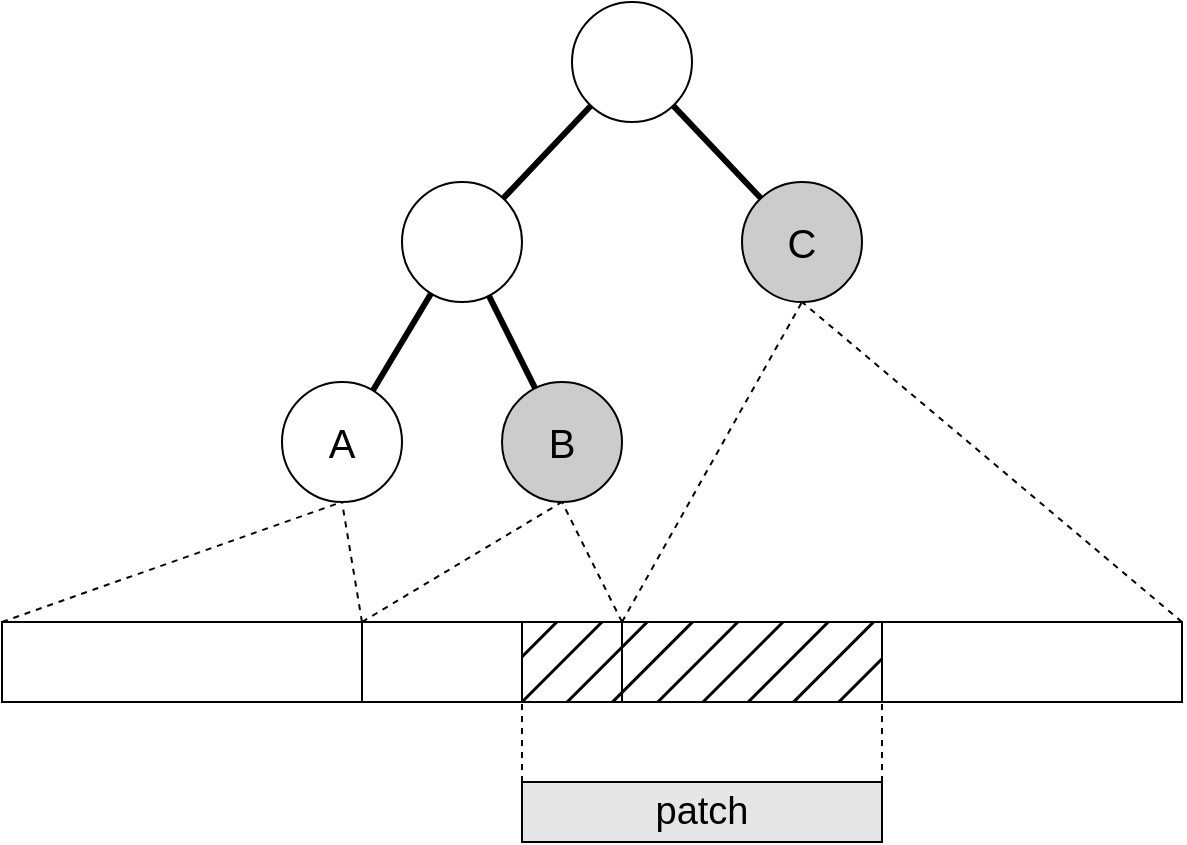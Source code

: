 <mxfile version="21.1.2" type="device">
  <diagram name="Page-1" id="hptpLZo5cS2NLCInuIkq">
    <mxGraphModel dx="986" dy="824" grid="1" gridSize="10" guides="1" tooltips="1" connect="1" arrows="1" fold="1" page="1" pageScale="1" pageWidth="850" pageHeight="1100" math="0" shadow="0">
      <root>
        <mxCell id="0" />
        <mxCell id="1" parent="0" />
        <mxCell id="U-aAV0uO-yYcBymXb_cQ-6" style="rounded=0;orthogonalLoop=1;jettySize=auto;html=1;endArrow=none;endFill=0;strokeWidth=3;" parent="1" source="U-aAV0uO-yYcBymXb_cQ-1" target="U-aAV0uO-yYcBymXb_cQ-3" edge="1">
          <mxGeometry relative="1" as="geometry" />
        </mxCell>
        <mxCell id="U-aAV0uO-yYcBymXb_cQ-1" value="" style="ellipse;whiteSpace=wrap;html=1;aspect=fixed;" parent="1" vertex="1">
          <mxGeometry x="395" y="80" width="60" height="60" as="geometry" />
        </mxCell>
        <mxCell id="U-aAV0uO-yYcBymXb_cQ-2" value="&lt;font style=&quot;font-size: 20px;&quot;&gt;C&lt;/font&gt;" style="ellipse;whiteSpace=wrap;html=1;aspect=fixed;fillColor=#CCCCCC;" parent="1" vertex="1">
          <mxGeometry x="480" y="170" width="60" height="60" as="geometry" />
        </mxCell>
        <mxCell id="U-aAV0uO-yYcBymXb_cQ-3" value="" style="ellipse;whiteSpace=wrap;html=1;aspect=fixed;" parent="1" vertex="1">
          <mxGeometry x="310" y="170" width="60" height="60" as="geometry" />
        </mxCell>
        <mxCell id="U-aAV0uO-yYcBymXb_cQ-4" value="&lt;font style=&quot;font-size: 20px;&quot;&gt;A&lt;/font&gt;" style="ellipse;whiteSpace=wrap;html=1;aspect=fixed;" parent="1" vertex="1">
          <mxGeometry x="250" y="270" width="60" height="60" as="geometry" />
        </mxCell>
        <mxCell id="U-aAV0uO-yYcBymXb_cQ-5" value="&lt;font style=&quot;font-size: 20px;&quot;&gt;B&lt;/font&gt;" style="ellipse;whiteSpace=wrap;html=1;aspect=fixed;fillColor=#CCCCCC;" parent="1" vertex="1">
          <mxGeometry x="360" y="270" width="60" height="60" as="geometry" />
        </mxCell>
        <mxCell id="U-aAV0uO-yYcBymXb_cQ-7" style="rounded=0;orthogonalLoop=1;jettySize=auto;html=1;endArrow=none;endFill=0;strokeWidth=3;" parent="1" source="U-aAV0uO-yYcBymXb_cQ-2" target="U-aAV0uO-yYcBymXb_cQ-1" edge="1">
          <mxGeometry relative="1" as="geometry">
            <mxPoint x="670" y="80" as="sourcePoint" />
            <mxPoint x="620" y="124" as="targetPoint" />
          </mxGeometry>
        </mxCell>
        <mxCell id="U-aAV0uO-yYcBymXb_cQ-8" style="rounded=0;orthogonalLoop=1;jettySize=auto;html=1;endArrow=none;endFill=0;strokeWidth=3;" parent="1" source="U-aAV0uO-yYcBymXb_cQ-3" target="U-aAV0uO-yYcBymXb_cQ-4" edge="1">
          <mxGeometry relative="1" as="geometry">
            <mxPoint x="424" y="151" as="sourcePoint" />
            <mxPoint x="374" y="195" as="targetPoint" />
          </mxGeometry>
        </mxCell>
        <mxCell id="U-aAV0uO-yYcBymXb_cQ-9" style="rounded=0;orthogonalLoop=1;jettySize=auto;html=1;endArrow=none;endFill=0;strokeWidth=3;" parent="1" source="U-aAV0uO-yYcBymXb_cQ-5" target="U-aAV0uO-yYcBymXb_cQ-3" edge="1">
          <mxGeometry relative="1" as="geometry">
            <mxPoint x="434" y="161" as="sourcePoint" />
            <mxPoint x="384" y="205" as="targetPoint" />
          </mxGeometry>
        </mxCell>
        <mxCell id="U-aAV0uO-yYcBymXb_cQ-10" value="" style="rounded=0;whiteSpace=wrap;html=1;" parent="1" vertex="1">
          <mxGeometry x="110" y="390" width="180" height="40" as="geometry" />
        </mxCell>
        <mxCell id="U-aAV0uO-yYcBymXb_cQ-11" value="" style="rounded=0;whiteSpace=wrap;html=1;" parent="1" vertex="1">
          <mxGeometry x="290" y="390" width="130" height="40" as="geometry" />
        </mxCell>
        <mxCell id="U-aAV0uO-yYcBymXb_cQ-12" value="" style="rounded=0;whiteSpace=wrap;html=1;" parent="1" vertex="1">
          <mxGeometry x="420" y="390" width="280" height="40" as="geometry" />
        </mxCell>
        <mxCell id="U-aAV0uO-yYcBymXb_cQ-13" value="" style="endArrow=none;dashed=1;html=1;rounded=0;exitX=0;exitY=0;exitDx=0;exitDy=0;entryX=0.5;entryY=1;entryDx=0;entryDy=0;" parent="1" source="U-aAV0uO-yYcBymXb_cQ-10" target="U-aAV0uO-yYcBymXb_cQ-4" edge="1">
          <mxGeometry width="50" height="50" relative="1" as="geometry">
            <mxPoint x="350" y="380" as="sourcePoint" />
            <mxPoint x="400" y="330" as="targetPoint" />
          </mxGeometry>
        </mxCell>
        <mxCell id="U-aAV0uO-yYcBymXb_cQ-14" value="" style="endArrow=none;dashed=1;html=1;rounded=0;exitX=0;exitY=0;exitDx=0;exitDy=0;entryX=0.5;entryY=1;entryDx=0;entryDy=0;" parent="1" source="U-aAV0uO-yYcBymXb_cQ-11" target="U-aAV0uO-yYcBymXb_cQ-4" edge="1">
          <mxGeometry width="50" height="50" relative="1" as="geometry">
            <mxPoint x="120" y="420" as="sourcePoint" />
            <mxPoint x="290" y="340" as="targetPoint" />
          </mxGeometry>
        </mxCell>
        <mxCell id="U-aAV0uO-yYcBymXb_cQ-15" value="" style="endArrow=none;dashed=1;html=1;rounded=0;exitX=1;exitY=0;exitDx=0;exitDy=0;entryX=0.5;entryY=1;entryDx=0;entryDy=0;" parent="1" source="U-aAV0uO-yYcBymXb_cQ-10" target="U-aAV0uO-yYcBymXb_cQ-5" edge="1">
          <mxGeometry width="50" height="50" relative="1" as="geometry">
            <mxPoint x="130" y="430" as="sourcePoint" />
            <mxPoint x="300" y="350" as="targetPoint" />
          </mxGeometry>
        </mxCell>
        <mxCell id="U-aAV0uO-yYcBymXb_cQ-16" value="" style="endArrow=none;dashed=1;html=1;rounded=0;exitX=1;exitY=0;exitDx=0;exitDy=0;entryX=0.5;entryY=1;entryDx=0;entryDy=0;" parent="1" source="U-aAV0uO-yYcBymXb_cQ-11" target="U-aAV0uO-yYcBymXb_cQ-5" edge="1">
          <mxGeometry width="50" height="50" relative="1" as="geometry">
            <mxPoint x="140" y="440" as="sourcePoint" />
            <mxPoint x="310" y="360" as="targetPoint" />
          </mxGeometry>
        </mxCell>
        <mxCell id="U-aAV0uO-yYcBymXb_cQ-17" value="" style="endArrow=none;dashed=1;html=1;rounded=0;exitX=0;exitY=0;exitDx=0;exitDy=0;entryX=0.5;entryY=1;entryDx=0;entryDy=0;" parent="1" source="U-aAV0uO-yYcBymXb_cQ-12" target="U-aAV0uO-yYcBymXb_cQ-2" edge="1">
          <mxGeometry width="50" height="50" relative="1" as="geometry">
            <mxPoint x="150" y="450" as="sourcePoint" />
            <mxPoint x="320" y="370" as="targetPoint" />
          </mxGeometry>
        </mxCell>
        <mxCell id="U-aAV0uO-yYcBymXb_cQ-18" value="" style="endArrow=none;dashed=1;html=1;rounded=0;exitX=1;exitY=0;exitDx=0;exitDy=0;entryX=0.5;entryY=1;entryDx=0;entryDy=0;" parent="1" source="U-aAV0uO-yYcBymXb_cQ-12" target="U-aAV0uO-yYcBymXb_cQ-2" edge="1">
          <mxGeometry width="50" height="50" relative="1" as="geometry">
            <mxPoint x="160" y="460" as="sourcePoint" />
            <mxPoint x="330" y="380" as="targetPoint" />
          </mxGeometry>
        </mxCell>
        <mxCell id="U-aAV0uO-yYcBymXb_cQ-20" value="&lt;font style=&quot;font-size: 19px;&quot;&gt;patch&lt;/font&gt;" style="rounded=0;whiteSpace=wrap;html=1;gradientColor=none;gradientDirection=north;fillStyle=auto;fillColor=#E6E6E6;strokeWidth=1;perimeterSpacing=0;glass=0;" parent="1" vertex="1">
          <mxGeometry x="370" y="470" width="180" height="30" as="geometry" />
        </mxCell>
        <mxCell id="U-aAV0uO-yYcBymXb_cQ-21" value="" style="rounded=0;whiteSpace=wrap;html=1;strokeColor=default;fillColor=#000000;fillStyle=hatch;strokeWidth=1;" parent="1" vertex="1">
          <mxGeometry x="370" y="390" width="180" height="40" as="geometry" />
        </mxCell>
        <mxCell id="U-aAV0uO-yYcBymXb_cQ-23" value="" style="endArrow=none;dashed=1;html=1;rounded=0;exitX=1;exitY=0;exitDx=0;exitDy=0;entryX=1;entryY=1;entryDx=0;entryDy=0;" parent="1" source="U-aAV0uO-yYcBymXb_cQ-20" target="U-aAV0uO-yYcBymXb_cQ-21" edge="1">
          <mxGeometry width="50" height="50" relative="1" as="geometry">
            <mxPoint x="630" y="560" as="sourcePoint" />
            <mxPoint x="600" y="480" as="targetPoint" />
          </mxGeometry>
        </mxCell>
        <mxCell id="U-aAV0uO-yYcBymXb_cQ-24" value="" style="endArrow=none;dashed=1;html=1;rounded=0;exitX=0;exitY=0;exitDx=0;exitDy=0;entryX=0;entryY=1;entryDx=0;entryDy=0;" parent="1" source="U-aAV0uO-yYcBymXb_cQ-20" target="U-aAV0uO-yYcBymXb_cQ-21" edge="1">
          <mxGeometry width="50" height="50" relative="1" as="geometry">
            <mxPoint x="440" y="410" as="sourcePoint" />
            <mxPoint x="410" y="330" as="targetPoint" />
          </mxGeometry>
        </mxCell>
      </root>
    </mxGraphModel>
  </diagram>
</mxfile>
